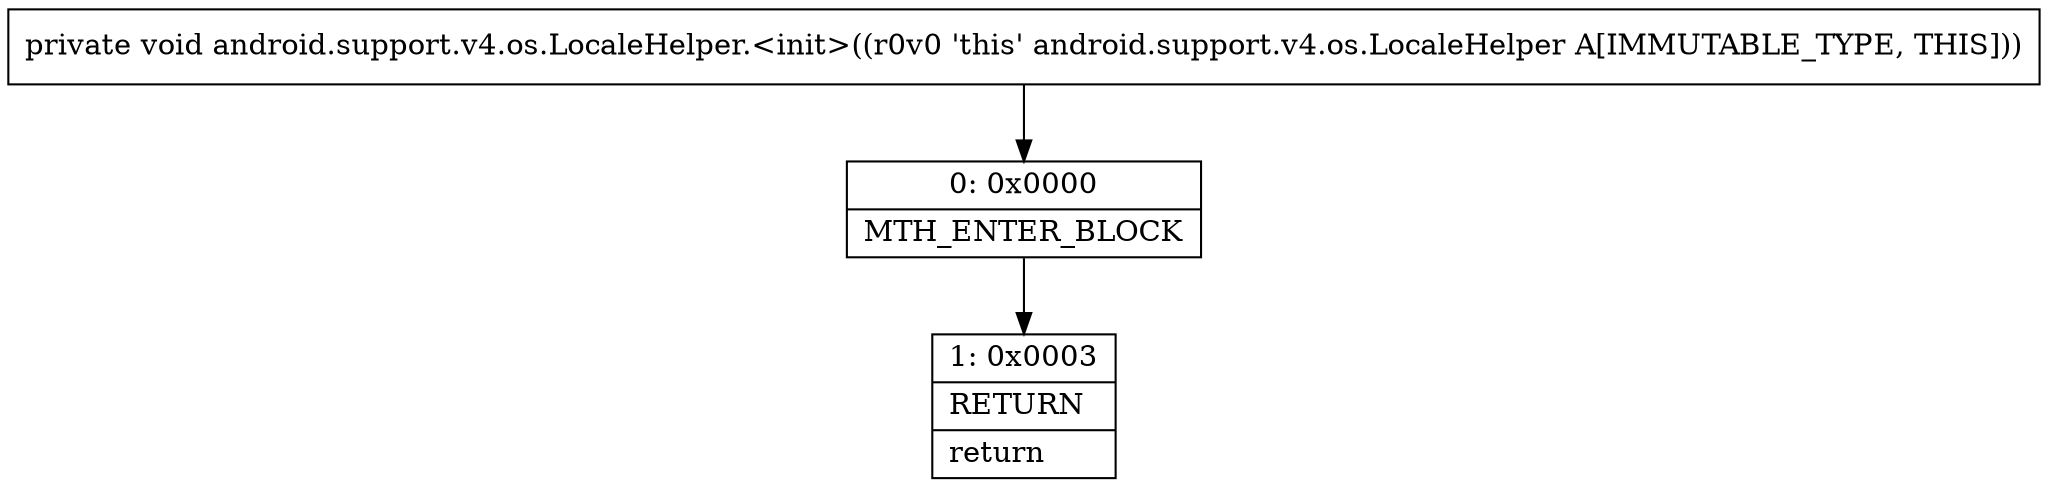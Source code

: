 digraph "CFG forandroid.support.v4.os.LocaleHelper.\<init\>()V" {
Node_0 [shape=record,label="{0\:\ 0x0000|MTH_ENTER_BLOCK\l}"];
Node_1 [shape=record,label="{1\:\ 0x0003|RETURN\l|return\l}"];
MethodNode[shape=record,label="{private void android.support.v4.os.LocaleHelper.\<init\>((r0v0 'this' android.support.v4.os.LocaleHelper A[IMMUTABLE_TYPE, THIS])) }"];
MethodNode -> Node_0;
Node_0 -> Node_1;
}

